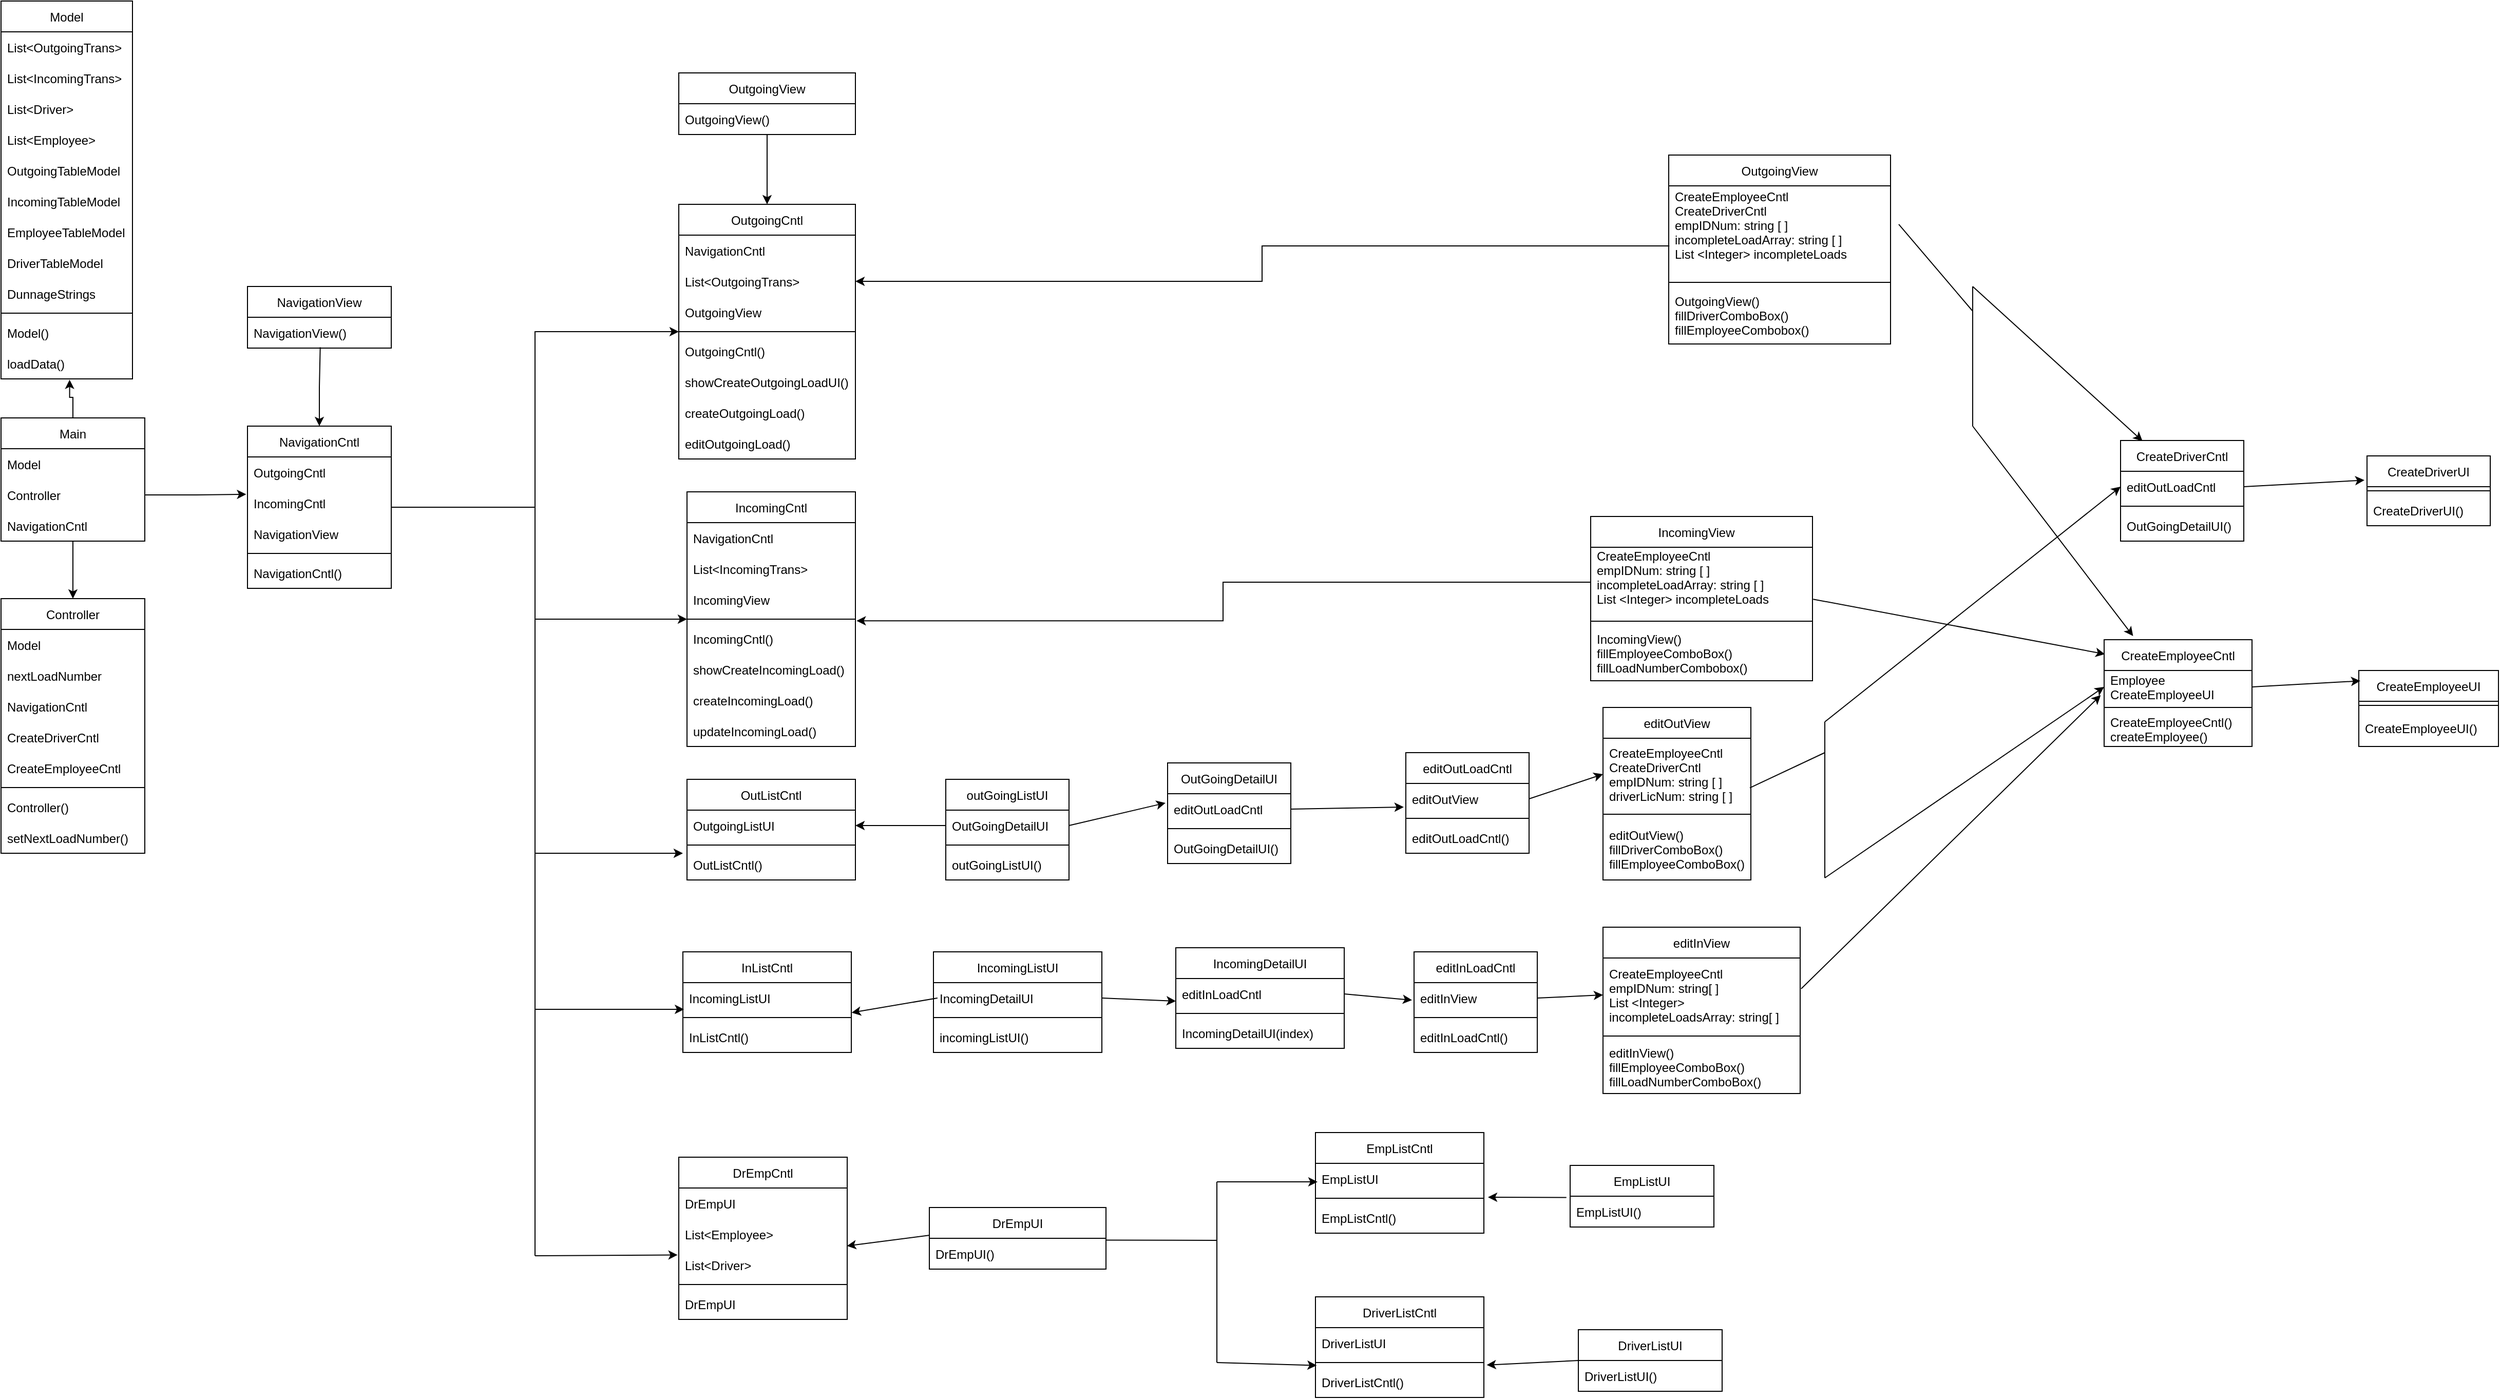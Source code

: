 <mxfile version="15.9.6" type="device"><diagram id="0XhZkKr1ld2JL-fB38VD" name="Page-1"><mxGraphModel dx="1510" dy="795" grid="1" gridSize="8" guides="1" tooltips="1" connect="1" arrows="1" fold="1" page="1" pageScale="1" pageWidth="1920" pageHeight="1200" background="none" math="0" shadow="0"><root><mxCell id="0"/><mxCell id="1" parent="0"/><mxCell id="eribZygCuxWDMLn5-TzI-23" style="edgeStyle=orthogonalEdgeStyle;rounded=0;orthogonalLoop=1;jettySize=auto;html=1;entryX=0.522;entryY=1.027;entryDx=0;entryDy=0;entryPerimeter=0;" parent="1" source="eribZygCuxWDMLn5-TzI-1" target="eribZygCuxWDMLn5-TzI-53" edge="1"><mxGeometry relative="1" as="geometry"/></mxCell><mxCell id="eribZygCuxWDMLn5-TzI-24" style="edgeStyle=orthogonalEdgeStyle;rounded=0;orthogonalLoop=1;jettySize=auto;html=1;entryX=0.5;entryY=0;entryDx=0;entryDy=0;" parent="1" source="eribZygCuxWDMLn5-TzI-1" target="eribZygCuxWDMLn5-TzI-9" edge="1"><mxGeometry relative="1" as="geometry"/></mxCell><mxCell id="eribZygCuxWDMLn5-TzI-1" value="Main" style="swimlane;fontStyle=0;childLayout=stackLayout;horizontal=1;startSize=30;horizontalStack=0;resizeParent=1;resizeParentMax=0;resizeLast=0;collapsible=1;marginBottom=0;" parent="1" vertex="1"><mxGeometry x="128" y="440" width="140" height="120" as="geometry"/></mxCell><mxCell id="eribZygCuxWDMLn5-TzI-2" value="Model" style="text;strokeColor=none;fillColor=none;align=left;verticalAlign=middle;spacingLeft=4;spacingRight=4;overflow=hidden;points=[[0,0.5],[1,0.5]];portConstraint=eastwest;rotatable=0;" parent="eribZygCuxWDMLn5-TzI-1" vertex="1"><mxGeometry y="30" width="140" height="30" as="geometry"/></mxCell><mxCell id="eribZygCuxWDMLn5-TzI-3" value="Controller" style="text;strokeColor=none;fillColor=none;align=left;verticalAlign=middle;spacingLeft=4;spacingRight=4;overflow=hidden;points=[[0,0.5],[1,0.5]];portConstraint=eastwest;rotatable=0;" parent="eribZygCuxWDMLn5-TzI-1" vertex="1"><mxGeometry y="60" width="140" height="30" as="geometry"/></mxCell><mxCell id="eribZygCuxWDMLn5-TzI-4" value="NavigationCntl" style="text;strokeColor=none;fillColor=none;align=left;verticalAlign=middle;spacingLeft=4;spacingRight=4;overflow=hidden;points=[[0,0.5],[1,0.5]];portConstraint=eastwest;rotatable=0;" parent="eribZygCuxWDMLn5-TzI-1" vertex="1"><mxGeometry y="90" width="140" height="30" as="geometry"/></mxCell><mxCell id="eribZygCuxWDMLn5-TzI-5" value="Model" style="swimlane;fontStyle=0;childLayout=stackLayout;horizontal=1;startSize=30;horizontalStack=0;resizeParent=1;resizeParentMax=0;resizeLast=0;collapsible=1;marginBottom=0;" parent="1" vertex="1"><mxGeometry x="128" y="34" width="128" height="368" as="geometry"/></mxCell><mxCell id="eribZygCuxWDMLn5-TzI-6" value="List&lt;OutgoingTrans&gt;" style="text;strokeColor=none;fillColor=none;align=left;verticalAlign=middle;spacingLeft=4;spacingRight=4;overflow=hidden;points=[[0,0.5],[1,0.5]];portConstraint=eastwest;rotatable=0;" parent="eribZygCuxWDMLn5-TzI-5" vertex="1"><mxGeometry y="30" width="128" height="30" as="geometry"/></mxCell><mxCell id="eribZygCuxWDMLn5-TzI-7" value="List&lt;IncomingTrans&gt;" style="text;strokeColor=none;fillColor=none;align=left;verticalAlign=middle;spacingLeft=4;spacingRight=4;overflow=hidden;points=[[0,0.5],[1,0.5]];portConstraint=eastwest;rotatable=0;" parent="eribZygCuxWDMLn5-TzI-5" vertex="1"><mxGeometry y="60" width="128" height="30" as="geometry"/></mxCell><mxCell id="eribZygCuxWDMLn5-TzI-8" value="List&lt;Driver&gt;" style="text;strokeColor=none;fillColor=none;align=left;verticalAlign=middle;spacingLeft=4;spacingRight=4;overflow=hidden;points=[[0,0.5],[1,0.5]];portConstraint=eastwest;rotatable=0;" parent="eribZygCuxWDMLn5-TzI-5" vertex="1"><mxGeometry y="90" width="128" height="30" as="geometry"/></mxCell><mxCell id="eribZygCuxWDMLn5-TzI-17" value="List&lt;Employee&gt;" style="text;strokeColor=none;fillColor=none;align=left;verticalAlign=middle;spacingLeft=4;spacingRight=4;overflow=hidden;points=[[0,0.5],[1,0.5]];portConstraint=eastwest;rotatable=0;" parent="eribZygCuxWDMLn5-TzI-5" vertex="1"><mxGeometry y="120" width="128" height="30" as="geometry"/></mxCell><mxCell id="eribZygCuxWDMLn5-TzI-18" value="OutgoingTableModel" style="text;strokeColor=none;fillColor=none;align=left;verticalAlign=middle;spacingLeft=4;spacingRight=4;overflow=hidden;points=[[0,0.5],[1,0.5]];portConstraint=eastwest;rotatable=0;" parent="eribZygCuxWDMLn5-TzI-5" vertex="1"><mxGeometry y="150" width="128" height="30" as="geometry"/></mxCell><mxCell id="eribZygCuxWDMLn5-TzI-19" value="IncomingTableModel" style="text;strokeColor=none;fillColor=none;align=left;verticalAlign=middle;spacingLeft=4;spacingRight=4;overflow=hidden;points=[[0,0.5],[1,0.5]];portConstraint=eastwest;rotatable=0;" parent="eribZygCuxWDMLn5-TzI-5" vertex="1"><mxGeometry y="180" width="128" height="30" as="geometry"/></mxCell><mxCell id="eribZygCuxWDMLn5-TzI-20" value="EmployeeTableModel" style="text;strokeColor=none;fillColor=none;align=left;verticalAlign=middle;spacingLeft=4;spacingRight=4;overflow=hidden;points=[[0,0.5],[1,0.5]];portConstraint=eastwest;rotatable=0;" parent="eribZygCuxWDMLn5-TzI-5" vertex="1"><mxGeometry y="210" width="128" height="30" as="geometry"/></mxCell><mxCell id="eribZygCuxWDMLn5-TzI-21" value="DriverTableModel" style="text;strokeColor=none;fillColor=none;align=left;verticalAlign=middle;spacingLeft=4;spacingRight=4;overflow=hidden;points=[[0,0.5],[1,0.5]];portConstraint=eastwest;rotatable=0;" parent="eribZygCuxWDMLn5-TzI-5" vertex="1"><mxGeometry y="240" width="128" height="30" as="geometry"/></mxCell><mxCell id="eribZygCuxWDMLn5-TzI-22" value="DunnageStrings" style="text;strokeColor=none;fillColor=none;align=left;verticalAlign=middle;spacingLeft=4;spacingRight=4;overflow=hidden;points=[[0,0.5],[1,0.5]];portConstraint=eastwest;rotatable=0;" parent="eribZygCuxWDMLn5-TzI-5" vertex="1"><mxGeometry y="270" width="128" height="30" as="geometry"/></mxCell><mxCell id="eribZygCuxWDMLn5-TzI-46" value="" style="line;strokeWidth=1;fillColor=none;align=left;verticalAlign=middle;spacingTop=-1;spacingLeft=3;spacingRight=3;rotatable=0;labelPosition=right;points=[];portConstraint=eastwest;" parent="eribZygCuxWDMLn5-TzI-5" vertex="1"><mxGeometry y="300" width="128" height="8" as="geometry"/></mxCell><mxCell id="eribZygCuxWDMLn5-TzI-37" value="Model()" style="text;strokeColor=none;fillColor=none;align=left;verticalAlign=middle;spacingLeft=4;spacingRight=4;overflow=hidden;points=[[0,0.5],[1,0.5]];portConstraint=eastwest;rotatable=0;" parent="eribZygCuxWDMLn5-TzI-5" vertex="1"><mxGeometry y="308" width="128" height="30" as="geometry"/></mxCell><mxCell id="eribZygCuxWDMLn5-TzI-53" value="loadData()" style="text;strokeColor=none;fillColor=none;align=left;verticalAlign=middle;spacingLeft=4;spacingRight=4;overflow=hidden;points=[[0,0.5],[1,0.5]];portConstraint=eastwest;rotatable=0;" parent="eribZygCuxWDMLn5-TzI-5" vertex="1"><mxGeometry y="338" width="128" height="30" as="geometry"/></mxCell><mxCell id="eribZygCuxWDMLn5-TzI-9" value="Controller" style="swimlane;fontStyle=0;childLayout=stackLayout;horizontal=1;startSize=30;horizontalStack=0;resizeParent=1;resizeParentMax=0;resizeLast=0;collapsible=1;marginBottom=0;" parent="1" vertex="1"><mxGeometry x="128" y="616" width="140" height="248" as="geometry"/></mxCell><mxCell id="eribZygCuxWDMLn5-TzI-10" value="Model" style="text;strokeColor=none;fillColor=none;align=left;verticalAlign=middle;spacingLeft=4;spacingRight=4;overflow=hidden;points=[[0,0.5],[1,0.5]];portConstraint=eastwest;rotatable=0;" parent="eribZygCuxWDMLn5-TzI-9" vertex="1"><mxGeometry y="30" width="140" height="30" as="geometry"/></mxCell><mxCell id="eribZygCuxWDMLn5-TzI-12" value="nextLoadNumber" style="text;strokeColor=none;fillColor=none;align=left;verticalAlign=middle;spacingLeft=4;spacingRight=4;overflow=hidden;points=[[0,0.5],[1,0.5]];portConstraint=eastwest;rotatable=0;" parent="eribZygCuxWDMLn5-TzI-9" vertex="1"><mxGeometry y="60" width="140" height="30" as="geometry"/></mxCell><mxCell id="eribZygCuxWDMLn5-TzI-26" value="NavigationCntl" style="text;strokeColor=none;fillColor=none;align=left;verticalAlign=middle;spacingLeft=4;spacingRight=4;overflow=hidden;points=[[0,0.5],[1,0.5]];portConstraint=eastwest;rotatable=0;" parent="eribZygCuxWDMLn5-TzI-9" vertex="1"><mxGeometry y="90" width="140" height="30" as="geometry"/></mxCell><mxCell id="eribZygCuxWDMLn5-TzI-27" value="CreateDriverCntl" style="text;strokeColor=none;fillColor=none;align=left;verticalAlign=middle;spacingLeft=4;spacingRight=4;overflow=hidden;points=[[0,0.5],[1,0.5]];portConstraint=eastwest;rotatable=0;" parent="eribZygCuxWDMLn5-TzI-9" vertex="1"><mxGeometry y="120" width="140" height="30" as="geometry"/></mxCell><mxCell id="eribZygCuxWDMLn5-TzI-28" value="CreateEmployeeCntl" style="text;strokeColor=none;fillColor=none;align=left;verticalAlign=middle;spacingLeft=4;spacingRight=4;overflow=hidden;points=[[0,0.5],[1,0.5]];portConstraint=eastwest;rotatable=0;" parent="eribZygCuxWDMLn5-TzI-9" vertex="1"><mxGeometry y="150" width="140" height="30" as="geometry"/></mxCell><mxCell id="eribZygCuxWDMLn5-TzI-48" value="" style="line;strokeWidth=1;fillColor=none;align=left;verticalAlign=middle;spacingTop=-1;spacingLeft=3;spacingRight=3;rotatable=0;labelPosition=right;points=[];portConstraint=eastwest;" parent="eribZygCuxWDMLn5-TzI-9" vertex="1"><mxGeometry y="180" width="140" height="8" as="geometry"/></mxCell><mxCell id="eribZygCuxWDMLn5-TzI-47" value="Controller()" style="text;strokeColor=none;fillColor=none;align=left;verticalAlign=middle;spacingLeft=4;spacingRight=4;overflow=hidden;points=[[0,0.5],[1,0.5]];portConstraint=eastwest;rotatable=0;" parent="eribZygCuxWDMLn5-TzI-9" vertex="1"><mxGeometry y="188" width="140" height="30" as="geometry"/></mxCell><mxCell id="eribZygCuxWDMLn5-TzI-54" value="setNextLoadNumber()" style="text;strokeColor=none;fillColor=none;align=left;verticalAlign=middle;spacingLeft=4;spacingRight=4;overflow=hidden;points=[[0,0.5],[1,0.5]];portConstraint=eastwest;rotatable=0;" parent="eribZygCuxWDMLn5-TzI-9" vertex="1"><mxGeometry y="218" width="140" height="30" as="geometry"/></mxCell><mxCell id="eribZygCuxWDMLn5-TzI-57" style="edgeStyle=orthogonalEdgeStyle;rounded=0;orthogonalLoop=1;jettySize=auto;html=1;entryX=0.506;entryY=0.973;entryDx=0;entryDy=0;entryPerimeter=0;startArrow=classic;startFill=1;endArrow=none;endFill=0;" parent="1" source="eribZygCuxWDMLn5-TzI-13" target="eribZygCuxWDMLn5-TzI-50" edge="1"><mxGeometry relative="1" as="geometry"/></mxCell><mxCell id="eribZygCuxWDMLn5-TzI-66" value="" style="edgeStyle=orthogonalEdgeStyle;rounded=0;orthogonalLoop=1;jettySize=auto;html=1;" parent="1" source="eribZygCuxWDMLn5-TzI-13" target="eribZygCuxWDMLn5-TzI-60" edge="1"><mxGeometry relative="1" as="geometry"/></mxCell><mxCell id="eribZygCuxWDMLn5-TzI-13" value="NavigationCntl" style="swimlane;fontStyle=0;childLayout=stackLayout;horizontal=1;startSize=30;horizontalStack=0;resizeParent=1;resizeParentMax=0;resizeLast=0;collapsible=1;marginBottom=0;" parent="1" vertex="1"><mxGeometry x="368" y="448" width="140" height="158" as="geometry"/></mxCell><mxCell id="eribZygCuxWDMLn5-TzI-14" value="OutgoingCntl" style="text;strokeColor=none;fillColor=none;align=left;verticalAlign=middle;spacingLeft=4;spacingRight=4;overflow=hidden;points=[[0,0.5],[1,0.5]];portConstraint=eastwest;rotatable=0;" parent="eribZygCuxWDMLn5-TzI-13" vertex="1"><mxGeometry y="30" width="140" height="30" as="geometry"/></mxCell><mxCell id="eribZygCuxWDMLn5-TzI-15" value="IncomingCntl" style="text;strokeColor=none;fillColor=none;align=left;verticalAlign=middle;spacingLeft=4;spacingRight=4;overflow=hidden;points=[[0,0.5],[1,0.5]];portConstraint=eastwest;rotatable=0;" parent="eribZygCuxWDMLn5-TzI-13" vertex="1"><mxGeometry y="60" width="140" height="30" as="geometry"/></mxCell><mxCell id="eribZygCuxWDMLn5-TzI-16" value="NavigationView" style="text;strokeColor=none;fillColor=none;align=left;verticalAlign=middle;spacingLeft=4;spacingRight=4;overflow=hidden;points=[[0,0.5],[1,0.5]];portConstraint=eastwest;rotatable=0;" parent="eribZygCuxWDMLn5-TzI-13" vertex="1"><mxGeometry y="90" width="140" height="30" as="geometry"/></mxCell><mxCell id="eribZygCuxWDMLn5-TzI-56" value="" style="line;strokeWidth=1;fillColor=none;align=left;verticalAlign=middle;spacingTop=-1;spacingLeft=3;spacingRight=3;rotatable=0;labelPosition=right;points=[];portConstraint=eastwest;" parent="eribZygCuxWDMLn5-TzI-13" vertex="1"><mxGeometry y="120" width="140" height="8" as="geometry"/></mxCell><mxCell id="eribZygCuxWDMLn5-TzI-55" value="NavigationCntl()" style="text;strokeColor=none;fillColor=none;align=left;verticalAlign=middle;spacingLeft=4;spacingRight=4;overflow=hidden;points=[[0,0.5],[1,0.5]];portConstraint=eastwest;rotatable=0;" parent="eribZygCuxWDMLn5-TzI-13" vertex="1"><mxGeometry y="128" width="140" height="30" as="geometry"/></mxCell><mxCell id="eribZygCuxWDMLn5-TzI-25" style="edgeStyle=orthogonalEdgeStyle;rounded=0;orthogonalLoop=1;jettySize=auto;html=1;entryX=-0.009;entryY=0.213;entryDx=0;entryDy=0;entryPerimeter=0;" parent="1" source="eribZygCuxWDMLn5-TzI-3" target="eribZygCuxWDMLn5-TzI-15" edge="1"><mxGeometry relative="1" as="geometry"/></mxCell><mxCell id="eribZygCuxWDMLn5-TzI-49" value="NavigationView" style="swimlane;fontStyle=0;childLayout=stackLayout;horizontal=1;startSize=30;horizontalStack=0;resizeParent=1;resizeParentMax=0;resizeLast=0;collapsible=1;marginBottom=0;" parent="1" vertex="1"><mxGeometry x="368" y="312" width="140" height="60" as="geometry"/></mxCell><mxCell id="eribZygCuxWDMLn5-TzI-50" value="NavigationView()" style="text;strokeColor=none;fillColor=none;align=left;verticalAlign=middle;spacingLeft=4;spacingRight=4;overflow=hidden;points=[[0,0.5],[1,0.5]];portConstraint=eastwest;rotatable=0;" parent="eribZygCuxWDMLn5-TzI-49" vertex="1"><mxGeometry y="30" width="140" height="30" as="geometry"/></mxCell><mxCell id="eribZygCuxWDMLn5-TzI-80" value="" style="edgeStyle=orthogonalEdgeStyle;rounded=0;orthogonalLoop=1;jettySize=auto;html=1;startArrow=classic;startFill=1;endArrow=none;endFill=0;" parent="1" source="eribZygCuxWDMLn5-TzI-60" target="eribZygCuxWDMLn5-TzI-71" edge="1"><mxGeometry relative="1" as="geometry"/></mxCell><mxCell id="eribZygCuxWDMLn5-TzI-60" value="OutgoingCntl" style="swimlane;fontStyle=0;childLayout=stackLayout;horizontal=1;startSize=30;horizontalStack=0;resizeParent=1;resizeParentMax=0;resizeLast=0;collapsible=1;marginBottom=0;" parent="1" vertex="1"><mxGeometry x="788" y="232" width="172" height="248" as="geometry"/></mxCell><mxCell id="eribZygCuxWDMLn5-TzI-61" value="NavigationCntl" style="text;strokeColor=none;fillColor=none;align=left;verticalAlign=middle;spacingLeft=4;spacingRight=4;overflow=hidden;points=[[0,0.5],[1,0.5]];portConstraint=eastwest;rotatable=0;" parent="eribZygCuxWDMLn5-TzI-60" vertex="1"><mxGeometry y="30" width="172" height="30" as="geometry"/></mxCell><mxCell id="eribZygCuxWDMLn5-TzI-62" value="List&lt;OutgoingTrans&gt;" style="text;strokeColor=none;fillColor=none;align=left;verticalAlign=middle;spacingLeft=4;spacingRight=4;overflow=hidden;points=[[0,0.5],[1,0.5]];portConstraint=eastwest;rotatable=0;" parent="eribZygCuxWDMLn5-TzI-60" vertex="1"><mxGeometry y="60" width="172" height="30" as="geometry"/></mxCell><mxCell id="eribZygCuxWDMLn5-TzI-63" value="OutgoingView" style="text;strokeColor=none;fillColor=none;align=left;verticalAlign=middle;spacingLeft=4;spacingRight=4;overflow=hidden;points=[[0,0.5],[1,0.5]];portConstraint=eastwest;rotatable=0;" parent="eribZygCuxWDMLn5-TzI-60" vertex="1"><mxGeometry y="90" width="172" height="30" as="geometry"/></mxCell><mxCell id="eribZygCuxWDMLn5-TzI-64" value="" style="line;strokeWidth=1;fillColor=none;align=left;verticalAlign=middle;spacingTop=-1;spacingLeft=3;spacingRight=3;rotatable=0;labelPosition=right;points=[];portConstraint=eastwest;" parent="eribZygCuxWDMLn5-TzI-60" vertex="1"><mxGeometry y="120" width="172" height="8" as="geometry"/></mxCell><mxCell id="eribZygCuxWDMLn5-TzI-65" value="OutgoingCntl()" style="text;strokeColor=none;fillColor=none;align=left;verticalAlign=middle;spacingLeft=4;spacingRight=4;overflow=hidden;points=[[0,0.5],[1,0.5]];portConstraint=eastwest;rotatable=0;" parent="eribZygCuxWDMLn5-TzI-60" vertex="1"><mxGeometry y="128" width="172" height="30" as="geometry"/></mxCell><mxCell id="eribZygCuxWDMLn5-TzI-67" value="showCreateOutgoingLoadUI()" style="text;strokeColor=none;fillColor=none;align=left;verticalAlign=middle;spacingLeft=4;spacingRight=4;overflow=hidden;points=[[0,0.5],[1,0.5]];portConstraint=eastwest;rotatable=0;" parent="eribZygCuxWDMLn5-TzI-60" vertex="1"><mxGeometry y="158" width="172" height="30" as="geometry"/></mxCell><mxCell id="eribZygCuxWDMLn5-TzI-68" value="createOutgoingLoad()" style="text;strokeColor=none;fillColor=none;align=left;verticalAlign=middle;spacingLeft=4;spacingRight=4;overflow=hidden;points=[[0,0.5],[1,0.5]];portConstraint=eastwest;rotatable=0;" parent="eribZygCuxWDMLn5-TzI-60" vertex="1"><mxGeometry y="188" width="172" height="30" as="geometry"/></mxCell><mxCell id="eribZygCuxWDMLn5-TzI-69" value="editOutgoingLoad()" style="text;strokeColor=none;fillColor=none;align=left;verticalAlign=middle;spacingLeft=4;spacingRight=4;overflow=hidden;points=[[0,0.5],[1,0.5]];portConstraint=eastwest;rotatable=0;" parent="eribZygCuxWDMLn5-TzI-60" vertex="1"><mxGeometry y="218" width="172" height="30" as="geometry"/></mxCell><mxCell id="eribZygCuxWDMLn5-TzI-70" value="" style="endArrow=classic;html=1;rounded=0;" parent="1" target="eribZygCuxWDMLn5-TzI-81" edge="1"><mxGeometry width="50" height="50" relative="1" as="geometry"><mxPoint x="648" y="636" as="sourcePoint"/><mxPoint x="760" y="528" as="targetPoint"/></mxGeometry></mxCell><mxCell id="eribZygCuxWDMLn5-TzI-71" value="OutgoingView" style="swimlane;fontStyle=0;childLayout=stackLayout;horizontal=1;startSize=30;horizontalStack=0;resizeParent=1;resizeParentMax=0;resizeLast=0;collapsible=1;marginBottom=0;" parent="1" vertex="1"><mxGeometry x="788" y="104" width="172" height="60" as="geometry"/></mxCell><mxCell id="eribZygCuxWDMLn5-TzI-76" value="OutgoingView()" style="text;strokeColor=none;fillColor=none;align=left;verticalAlign=middle;spacingLeft=4;spacingRight=4;overflow=hidden;points=[[0,0.5],[1,0.5]];portConstraint=eastwest;rotatable=0;" parent="eribZygCuxWDMLn5-TzI-71" vertex="1"><mxGeometry y="30" width="172" height="30" as="geometry"/></mxCell><mxCell id="eribZygCuxWDMLn5-TzI-81" value="IncomingCntl" style="swimlane;fontStyle=0;childLayout=stackLayout;horizontal=1;startSize=30;horizontalStack=0;resizeParent=1;resizeParentMax=0;resizeLast=0;collapsible=1;marginBottom=0;" parent="1" vertex="1"><mxGeometry x="796" y="512" width="164" height="248" as="geometry"/></mxCell><mxCell id="eribZygCuxWDMLn5-TzI-82" value="NavigationCntl" style="text;strokeColor=none;fillColor=none;align=left;verticalAlign=middle;spacingLeft=4;spacingRight=4;overflow=hidden;points=[[0,0.5],[1,0.5]];portConstraint=eastwest;rotatable=0;" parent="eribZygCuxWDMLn5-TzI-81" vertex="1"><mxGeometry y="30" width="164" height="30" as="geometry"/></mxCell><mxCell id="eribZygCuxWDMLn5-TzI-83" value="List&lt;IncomingTrans&gt;" style="text;strokeColor=none;fillColor=none;align=left;verticalAlign=middle;spacingLeft=4;spacingRight=4;overflow=hidden;points=[[0,0.5],[1,0.5]];portConstraint=eastwest;rotatable=0;" parent="eribZygCuxWDMLn5-TzI-81" vertex="1"><mxGeometry y="60" width="164" height="30" as="geometry"/></mxCell><mxCell id="eribZygCuxWDMLn5-TzI-84" value="IncomingView" style="text;strokeColor=none;fillColor=none;align=left;verticalAlign=middle;spacingLeft=4;spacingRight=4;overflow=hidden;points=[[0,0.5],[1,0.5]];portConstraint=eastwest;rotatable=0;" parent="eribZygCuxWDMLn5-TzI-81" vertex="1"><mxGeometry y="90" width="164" height="30" as="geometry"/></mxCell><mxCell id="eribZygCuxWDMLn5-TzI-85" value="" style="line;strokeWidth=1;fillColor=none;align=left;verticalAlign=middle;spacingTop=-1;spacingLeft=3;spacingRight=3;rotatable=0;labelPosition=right;points=[];portConstraint=eastwest;" parent="eribZygCuxWDMLn5-TzI-81" vertex="1"><mxGeometry y="120" width="164" height="8" as="geometry"/></mxCell><mxCell id="eribZygCuxWDMLn5-TzI-86" value="IncomingCntl()" style="text;strokeColor=none;fillColor=none;align=left;verticalAlign=middle;spacingLeft=4;spacingRight=4;overflow=hidden;points=[[0,0.5],[1,0.5]];portConstraint=eastwest;rotatable=0;" parent="eribZygCuxWDMLn5-TzI-81" vertex="1"><mxGeometry y="128" width="164" height="30" as="geometry"/></mxCell><mxCell id="eribZygCuxWDMLn5-TzI-87" value="showCreateIncomingLoad()" style="text;strokeColor=none;fillColor=none;align=left;verticalAlign=middle;spacingLeft=4;spacingRight=4;overflow=hidden;points=[[0,0.5],[1,0.5]];portConstraint=eastwest;rotatable=0;" parent="eribZygCuxWDMLn5-TzI-81" vertex="1"><mxGeometry y="158" width="164" height="30" as="geometry"/></mxCell><mxCell id="eribZygCuxWDMLn5-TzI-88" value="createIncomingLoad()" style="text;strokeColor=none;fillColor=none;align=left;verticalAlign=middle;spacingLeft=4;spacingRight=4;overflow=hidden;points=[[0,0.5],[1,0.5]];portConstraint=eastwest;rotatable=0;" parent="eribZygCuxWDMLn5-TzI-81" vertex="1"><mxGeometry y="188" width="164" height="30" as="geometry"/></mxCell><mxCell id="eribZygCuxWDMLn5-TzI-89" value="updateIncomingLoad()" style="text;strokeColor=none;fillColor=none;align=left;verticalAlign=middle;spacingLeft=4;spacingRight=4;overflow=hidden;points=[[0,0.5],[1,0.5]];portConstraint=eastwest;rotatable=0;" parent="eribZygCuxWDMLn5-TzI-81" vertex="1"><mxGeometry y="218" width="164" height="30" as="geometry"/></mxCell><mxCell id="eribZygCuxWDMLn5-TzI-91" value="" style="endArrow=none;html=1;rounded=0;" parent="1" edge="1"><mxGeometry width="50" height="50" relative="1" as="geometry"><mxPoint x="648" y="1256" as="sourcePoint"/><mxPoint x="648" y="520" as="targetPoint"/></mxGeometry></mxCell><mxCell id="eribZygCuxWDMLn5-TzI-94" style="edgeStyle=orthogonalEdgeStyle;rounded=0;orthogonalLoop=1;jettySize=auto;html=1;startArrow=classic;startFill=1;endArrow=none;endFill=0;exitX=1.007;exitY=-0.08;exitDx=0;exitDy=0;exitPerimeter=0;entryX=0;entryY=0.5;entryDx=0;entryDy=0;" parent="1" source="eribZygCuxWDMLn5-TzI-86" target="PpMMLYR0e8h6zxA_X1HR-34" edge="1"><mxGeometry relative="1" as="geometry"><mxPoint x="1544" y="600" as="targetPoint"/></mxGeometry></mxCell><mxCell id="eribZygCuxWDMLn5-TzI-95" value="" style="endArrow=classic;html=1;rounded=0;" parent="1" edge="1"><mxGeometry width="50" height="50" relative="1" as="geometry"><mxPoint x="648" y="864" as="sourcePoint"/><mxPoint x="792" y="864" as="targetPoint"/></mxGeometry></mxCell><mxCell id="eribZygCuxWDMLn5-TzI-96" value="OutListCntl" style="swimlane;fontStyle=0;childLayout=stackLayout;horizontal=1;startSize=30;horizontalStack=0;resizeParent=1;resizeParentMax=0;resizeLast=0;collapsible=1;marginBottom=0;" parent="1" vertex="1"><mxGeometry x="796" y="792" width="164" height="98" as="geometry"/></mxCell><mxCell id="eribZygCuxWDMLn5-TzI-97" value="OutgoingListUI" style="text;strokeColor=none;fillColor=none;align=left;verticalAlign=middle;spacingLeft=4;spacingRight=4;overflow=hidden;points=[[0,0.5],[1,0.5]];portConstraint=eastwest;rotatable=0;" parent="eribZygCuxWDMLn5-TzI-96" vertex="1"><mxGeometry y="30" width="164" height="30" as="geometry"/></mxCell><mxCell id="eribZygCuxWDMLn5-TzI-100" value="" style="line;strokeWidth=1;fillColor=none;align=left;verticalAlign=middle;spacingTop=-1;spacingLeft=3;spacingRight=3;rotatable=0;labelPosition=right;points=[];portConstraint=eastwest;" parent="eribZygCuxWDMLn5-TzI-96" vertex="1"><mxGeometry y="60" width="164" height="8" as="geometry"/></mxCell><mxCell id="eribZygCuxWDMLn5-TzI-101" value="OutListCntl()" style="text;strokeColor=none;fillColor=none;align=left;verticalAlign=middle;spacingLeft=4;spacingRight=4;overflow=hidden;points=[[0,0.5],[1,0.5]];portConstraint=eastwest;rotatable=0;" parent="eribZygCuxWDMLn5-TzI-96" vertex="1"><mxGeometry y="68" width="164" height="30" as="geometry"/></mxCell><mxCell id="eribZygCuxWDMLn5-TzI-108" style="edgeStyle=orthogonalEdgeStyle;rounded=0;orthogonalLoop=1;jettySize=auto;html=1;startArrow=classic;startFill=1;endArrow=none;endFill=0;exitX=1;exitY=0.5;exitDx=0;exitDy=0;entryX=0;entryY=0.5;entryDx=0;entryDy=0;" parent="1" source="eribZygCuxWDMLn5-TzI-97" target="SnlCeNqM7opLnfLpl37h-27" edge="1"><mxGeometry relative="1" as="geometry"><mxPoint x="1058" y="829" as="targetPoint"/></mxGeometry></mxCell><mxCell id="eribZygCuxWDMLn5-TzI-109" value="InListCntl" style="swimlane;fontStyle=0;childLayout=stackLayout;horizontal=1;startSize=30;horizontalStack=0;resizeParent=1;resizeParentMax=0;resizeLast=0;collapsible=1;marginBottom=0;" parent="1" vertex="1"><mxGeometry x="792" y="960" width="164" height="98" as="geometry"/></mxCell><mxCell id="eribZygCuxWDMLn5-TzI-110" value="IncomingListUI" style="text;strokeColor=none;fillColor=none;align=left;verticalAlign=middle;spacingLeft=4;spacingRight=4;overflow=hidden;points=[[0,0.5],[1,0.5]];portConstraint=eastwest;rotatable=0;" parent="eribZygCuxWDMLn5-TzI-109" vertex="1"><mxGeometry y="30" width="164" height="30" as="geometry"/></mxCell><mxCell id="eribZygCuxWDMLn5-TzI-111" value="" style="line;strokeWidth=1;fillColor=none;align=left;verticalAlign=middle;spacingTop=-1;spacingLeft=3;spacingRight=3;rotatable=0;labelPosition=right;points=[];portConstraint=eastwest;" parent="eribZygCuxWDMLn5-TzI-109" vertex="1"><mxGeometry y="60" width="164" height="8" as="geometry"/></mxCell><mxCell id="eribZygCuxWDMLn5-TzI-112" value="InListCntl()" style="text;strokeColor=none;fillColor=none;align=left;verticalAlign=middle;spacingLeft=4;spacingRight=4;overflow=hidden;points=[[0,0.5],[1,0.5]];portConstraint=eastwest;rotatable=0;" parent="eribZygCuxWDMLn5-TzI-109" vertex="1"><mxGeometry y="68" width="164" height="30" as="geometry"/></mxCell><mxCell id="eribZygCuxWDMLn5-TzI-115" value="" style="endArrow=classic;html=1;rounded=0;entryX=0.007;entryY=0.867;entryDx=0;entryDy=0;entryPerimeter=0;" parent="1" target="eribZygCuxWDMLn5-TzI-110" edge="1"><mxGeometry width="50" height="50" relative="1" as="geometry"><mxPoint x="648" y="1016" as="sourcePoint"/><mxPoint x="754" y="984" as="targetPoint"/></mxGeometry></mxCell><mxCell id="eribZygCuxWDMLn5-TzI-117" value="DrEmpCntl" style="swimlane;fontStyle=0;childLayout=stackLayout;horizontal=1;startSize=30;horizontalStack=0;resizeParent=1;resizeParentMax=0;resizeLast=0;collapsible=1;marginBottom=0;" parent="1" vertex="1"><mxGeometry x="788" y="1160" width="164" height="158" as="geometry"/></mxCell><mxCell id="eribZygCuxWDMLn5-TzI-118" value="DrEmpUI" style="text;strokeColor=none;fillColor=none;align=left;verticalAlign=middle;spacingLeft=4;spacingRight=4;overflow=hidden;points=[[0,0.5],[1,0.5]];portConstraint=eastwest;rotatable=0;" parent="eribZygCuxWDMLn5-TzI-117" vertex="1"><mxGeometry y="30" width="164" height="30" as="geometry"/></mxCell><mxCell id="eribZygCuxWDMLn5-TzI-120" value="List&lt;Employee&gt;" style="text;strokeColor=none;fillColor=none;align=left;verticalAlign=middle;spacingLeft=4;spacingRight=4;overflow=hidden;points=[[0,0.5],[1,0.5]];portConstraint=eastwest;rotatable=0;" parent="eribZygCuxWDMLn5-TzI-117" vertex="1"><mxGeometry y="60" width="164" height="30" as="geometry"/></mxCell><mxCell id="eribZygCuxWDMLn5-TzI-123" value="List&lt;Driver&gt;" style="text;strokeColor=none;fillColor=none;align=left;verticalAlign=middle;spacingLeft=4;spacingRight=4;overflow=hidden;points=[[0,0.5],[1,0.5]];portConstraint=eastwest;rotatable=0;" parent="eribZygCuxWDMLn5-TzI-117" vertex="1"><mxGeometry y="90" width="164" height="30" as="geometry"/></mxCell><mxCell id="eribZygCuxWDMLn5-TzI-119" value="" style="line;strokeWidth=1;fillColor=none;align=left;verticalAlign=middle;spacingTop=-1;spacingLeft=3;spacingRight=3;rotatable=0;labelPosition=right;points=[];portConstraint=eastwest;" parent="eribZygCuxWDMLn5-TzI-117" vertex="1"><mxGeometry y="120" width="164" height="8" as="geometry"/></mxCell><mxCell id="eribZygCuxWDMLn5-TzI-124" value="DrEmpUI" style="text;strokeColor=none;fillColor=none;align=left;verticalAlign=middle;spacingLeft=4;spacingRight=4;overflow=hidden;points=[[0,0.5],[1,0.5]];portConstraint=eastwest;rotatable=0;" parent="eribZygCuxWDMLn5-TzI-117" vertex="1"><mxGeometry y="128" width="164" height="30" as="geometry"/></mxCell><mxCell id="eribZygCuxWDMLn5-TzI-125" value="DrEmpUI" style="swimlane;fontStyle=0;childLayout=stackLayout;horizontal=1;startSize=30;horizontalStack=0;resizeParent=1;resizeParentMax=0;resizeLast=0;collapsible=1;marginBottom=0;" parent="1" vertex="1"><mxGeometry x="1032" y="1209" width="172" height="60" as="geometry"/></mxCell><mxCell id="eribZygCuxWDMLn5-TzI-126" value="DrEmpUI()" style="text;strokeColor=none;fillColor=none;align=left;verticalAlign=middle;spacingLeft=4;spacingRight=4;overflow=hidden;points=[[0,0.5],[1,0.5]];portConstraint=eastwest;rotatable=0;" parent="eribZygCuxWDMLn5-TzI-125" vertex="1"><mxGeometry y="30" width="172" height="30" as="geometry"/></mxCell><mxCell id="eribZygCuxWDMLn5-TzI-127" value="" style="endArrow=classic;html=1;rounded=0;entryX=-0.007;entryY=0.173;entryDx=0;entryDy=0;entryPerimeter=0;" parent="1" target="eribZygCuxWDMLn5-TzI-123" edge="1"><mxGeometry width="50" height="50" relative="1" as="geometry"><mxPoint x="648" y="1256" as="sourcePoint"/><mxPoint x="746" y="1240" as="targetPoint"/></mxGeometry></mxCell><mxCell id="eribZygCuxWDMLn5-TzI-116" value="" style="endArrow=classic;html=1;rounded=0;exitX=0.024;exitY=0.5;exitDx=0;exitDy=0;exitPerimeter=0;entryX=1.002;entryY=0.973;entryDx=0;entryDy=0;entryPerimeter=0;" parent="1" source="SnlCeNqM7opLnfLpl37h-14" target="eribZygCuxWDMLn5-TzI-110" edge="1"><mxGeometry width="50" height="50" relative="1" as="geometry"><mxPoint x="1033.204" y="1013.59" as="sourcePoint"/><mxPoint x="976" y="1098" as="targetPoint"/></mxGeometry></mxCell><mxCell id="eribZygCuxWDMLn5-TzI-128" value="" style="endArrow=classic;html=1;rounded=0;exitX=0.002;exitY=-0.1;exitDx=0;exitDy=0;exitPerimeter=0;entryX=0.998;entryY=-0.12;entryDx=0;entryDy=0;entryPerimeter=0;" parent="1" source="eribZygCuxWDMLn5-TzI-126" target="eribZygCuxWDMLn5-TzI-123" edge="1"><mxGeometry width="50" height="50" relative="1" as="geometry"><mxPoint x="1026" y="1232" as="sourcePoint"/><mxPoint x="976" y="1282" as="targetPoint"/></mxGeometry></mxCell><mxCell id="eribZygCuxWDMLn5-TzI-129" value="EmpListCntl" style="swimlane;fontStyle=0;childLayout=stackLayout;horizontal=1;startSize=30;horizontalStack=0;resizeParent=1;resizeParentMax=0;resizeLast=0;collapsible=1;marginBottom=0;" parent="1" vertex="1"><mxGeometry x="1408" y="1136" width="164" height="98" as="geometry"/></mxCell><mxCell id="eribZygCuxWDMLn5-TzI-130" value="EmpListUI" style="text;strokeColor=none;fillColor=none;align=left;verticalAlign=middle;spacingLeft=4;spacingRight=4;overflow=hidden;points=[[0,0.5],[1,0.5]];portConstraint=eastwest;rotatable=0;" parent="eribZygCuxWDMLn5-TzI-129" vertex="1"><mxGeometry y="30" width="164" height="30" as="geometry"/></mxCell><mxCell id="eribZygCuxWDMLn5-TzI-133" value="" style="line;strokeWidth=1;fillColor=none;align=left;verticalAlign=middle;spacingTop=-1;spacingLeft=3;spacingRight=3;rotatable=0;labelPosition=right;points=[];portConstraint=eastwest;" parent="eribZygCuxWDMLn5-TzI-129" vertex="1"><mxGeometry y="60" width="164" height="8" as="geometry"/></mxCell><mxCell id="eribZygCuxWDMLn5-TzI-134" value="EmpListCntl()" style="text;strokeColor=none;fillColor=none;align=left;verticalAlign=middle;spacingLeft=4;spacingRight=4;overflow=hidden;points=[[0,0.5],[1,0.5]];portConstraint=eastwest;rotatable=0;" parent="eribZygCuxWDMLn5-TzI-129" vertex="1"><mxGeometry y="68" width="164" height="30" as="geometry"/></mxCell><mxCell id="eribZygCuxWDMLn5-TzI-135" value="" style="endArrow=none;html=1;rounded=0;exitX=1.002;exitY=0.06;exitDx=0;exitDy=0;exitPerimeter=0;" parent="1" source="eribZygCuxWDMLn5-TzI-126" edge="1"><mxGeometry width="50" height="50" relative="1" as="geometry"><mxPoint x="1296" y="1274" as="sourcePoint"/><mxPoint x="1312" y="1241" as="targetPoint"/></mxGeometry></mxCell><mxCell id="eribZygCuxWDMLn5-TzI-136" value="" style="endArrow=none;html=1;rounded=0;" parent="1" edge="1"><mxGeometry width="50" height="50" relative="1" as="geometry"><mxPoint x="1312" y="1360" as="sourcePoint"/><mxPoint x="1312" y="1184" as="targetPoint"/></mxGeometry></mxCell><mxCell id="eribZygCuxWDMLn5-TzI-137" value="" style="endArrow=classic;html=1;rounded=0;" parent="1" edge="1"><mxGeometry width="50" height="50" relative="1" as="geometry"><mxPoint x="1312" y="1184" as="sourcePoint"/><mxPoint x="1410" y="1184" as="targetPoint"/></mxGeometry></mxCell><mxCell id="eribZygCuxWDMLn5-TzI-138" value="DriverListCntl" style="swimlane;fontStyle=0;childLayout=stackLayout;horizontal=1;startSize=30;horizontalStack=0;resizeParent=1;resizeParentMax=0;resizeLast=0;collapsible=1;marginBottom=0;" parent="1" vertex="1"><mxGeometry x="1408" y="1296" width="164" height="98" as="geometry"/></mxCell><mxCell id="eribZygCuxWDMLn5-TzI-141" value="DriverListUI" style="text;strokeColor=none;fillColor=none;align=left;verticalAlign=middle;spacingLeft=4;spacingRight=4;overflow=hidden;points=[[0,0.5],[1,0.5]];portConstraint=eastwest;rotatable=0;" parent="eribZygCuxWDMLn5-TzI-138" vertex="1"><mxGeometry y="30" width="164" height="30" as="geometry"/></mxCell><mxCell id="eribZygCuxWDMLn5-TzI-142" value="" style="line;strokeWidth=1;fillColor=none;align=left;verticalAlign=middle;spacingTop=-1;spacingLeft=3;spacingRight=3;rotatable=0;labelPosition=right;points=[];portConstraint=eastwest;" parent="eribZygCuxWDMLn5-TzI-138" vertex="1"><mxGeometry y="60" width="164" height="8" as="geometry"/></mxCell><mxCell id="eribZygCuxWDMLn5-TzI-143" value="DriverListCntl()" style="text;strokeColor=none;fillColor=none;align=left;verticalAlign=middle;spacingLeft=4;spacingRight=4;overflow=hidden;points=[[0,0.5],[1,0.5]];portConstraint=eastwest;rotatable=0;" parent="eribZygCuxWDMLn5-TzI-138" vertex="1"><mxGeometry y="68" width="164" height="30" as="geometry"/></mxCell><mxCell id="eribZygCuxWDMLn5-TzI-144" value="" style="endArrow=classic;html=1;rounded=0;entryX=0.007;entryY=0.96;entryDx=0;entryDy=0;entryPerimeter=0;" parent="1" edge="1"><mxGeometry width="50" height="50" relative="1" as="geometry"><mxPoint x="1312" y="1360" as="sourcePoint"/><mxPoint x="1409.148" y="1362.8" as="targetPoint"/></mxGeometry></mxCell><mxCell id="eribZygCuxWDMLn5-TzI-145" value="EmpListUI" style="swimlane;fontStyle=0;childLayout=stackLayout;horizontal=1;startSize=30;horizontalStack=0;resizeParent=1;resizeParentMax=0;resizeLast=0;collapsible=1;marginBottom=0;" parent="1" vertex="1"><mxGeometry x="1656" y="1168" width="140" height="60" as="geometry"/></mxCell><mxCell id="eribZygCuxWDMLn5-TzI-146" value="EmpListUI()" style="text;strokeColor=none;fillColor=none;align=left;verticalAlign=middle;spacingLeft=4;spacingRight=4;overflow=hidden;points=[[0,0.5],[1,0.5]];portConstraint=eastwest;rotatable=0;" parent="eribZygCuxWDMLn5-TzI-145" vertex="1"><mxGeometry y="30" width="140" height="30" as="geometry"/></mxCell><mxCell id="eribZygCuxWDMLn5-TzI-149" value="DriverListUI" style="swimlane;fontStyle=0;childLayout=stackLayout;horizontal=1;startSize=30;horizontalStack=0;resizeParent=1;resizeParentMax=0;resizeLast=0;collapsible=1;marginBottom=0;" parent="1" vertex="1"><mxGeometry x="1664" y="1328" width="140" height="60" as="geometry"/></mxCell><mxCell id="eribZygCuxWDMLn5-TzI-150" value="DriverListUI()" style="text;strokeColor=none;fillColor=none;align=left;verticalAlign=middle;spacingLeft=4;spacingRight=4;overflow=hidden;points=[[0,0.5],[1,0.5]];portConstraint=eastwest;rotatable=0;" parent="eribZygCuxWDMLn5-TzI-149" vertex="1"><mxGeometry y="30" width="140" height="30" as="geometry"/></mxCell><mxCell id="eribZygCuxWDMLn5-TzI-153" value="" style="endArrow=classic;html=1;rounded=0;exitX=-0.026;exitY=0.04;exitDx=0;exitDy=0;exitPerimeter=0;" parent="1" source="eribZygCuxWDMLn5-TzI-146" edge="1"><mxGeometry width="50" height="50" relative="1" as="geometry"><mxPoint x="1584" y="1242" as="sourcePoint"/><mxPoint x="1576" y="1199" as="targetPoint"/></mxGeometry></mxCell><mxCell id="eribZygCuxWDMLn5-TzI-154" value="" style="endArrow=classic;html=1;rounded=0;entryX=1.017;entryY=-0.053;entryDx=0;entryDy=0;entryPerimeter=0;exitX=0;exitY=0.5;exitDx=0;exitDy=0;" parent="1" source="eribZygCuxWDMLn5-TzI-149" target="eribZygCuxWDMLn5-TzI-143" edge="1"><mxGeometry width="50" height="50" relative="1" as="geometry"><mxPoint x="1616" y="1394" as="sourcePoint"/><mxPoint x="1666" y="1344" as="targetPoint"/></mxGeometry></mxCell><mxCell id="FIuMoRSB7NrcfVFyn8-p-7" value="" style="endArrow=classic;html=1;rounded=0;exitX=1;exitY=0.5;exitDx=0;exitDy=0;entryX=0;entryY=0.733;entryDx=0;entryDy=0;entryPerimeter=0;" parent="1" source="SnlCeNqM7opLnfLpl37h-14" target="FIuMoRSB7NrcfVFyn8-p-15" edge="1"><mxGeometry width="50" height="50" relative="1" as="geometry"><mxPoint x="1206.924" y="1009" as="sourcePoint"/><mxPoint x="1296" y="1010" as="targetPoint"/></mxGeometry></mxCell><mxCell id="FIuMoRSB7NrcfVFyn8-p-14" value="IncomingDetailUI" style="swimlane;fontStyle=0;childLayout=stackLayout;horizontal=1;startSize=30;horizontalStack=0;resizeParent=1;resizeParentMax=0;resizeLast=0;collapsible=1;marginBottom=0;" parent="1" vertex="1"><mxGeometry x="1272" y="956" width="164" height="98" as="geometry"/></mxCell><mxCell id="FIuMoRSB7NrcfVFyn8-p-15" value="editInLoadCntl" style="text;strokeColor=none;fillColor=none;align=left;verticalAlign=middle;spacingLeft=4;spacingRight=4;overflow=hidden;points=[[0,0.5],[1,0.5]];portConstraint=eastwest;rotatable=0;" parent="FIuMoRSB7NrcfVFyn8-p-14" vertex="1"><mxGeometry y="30" width="164" height="30" as="geometry"/></mxCell><mxCell id="FIuMoRSB7NrcfVFyn8-p-16" value="" style="line;strokeWidth=1;fillColor=none;align=left;verticalAlign=middle;spacingTop=-1;spacingLeft=3;spacingRight=3;rotatable=0;labelPosition=right;points=[];portConstraint=eastwest;" parent="FIuMoRSB7NrcfVFyn8-p-14" vertex="1"><mxGeometry y="60" width="164" height="8" as="geometry"/></mxCell><mxCell id="FIuMoRSB7NrcfVFyn8-p-17" value="IncomingDetailUI(index)" style="text;strokeColor=none;fillColor=none;align=left;verticalAlign=middle;spacingLeft=4;spacingRight=4;overflow=hidden;points=[[0,0.5],[1,0.5]];portConstraint=eastwest;rotatable=0;" parent="FIuMoRSB7NrcfVFyn8-p-14" vertex="1"><mxGeometry y="68" width="164" height="30" as="geometry"/></mxCell><mxCell id="FIuMoRSB7NrcfVFyn8-p-27" value="" style="endArrow=classic;html=1;rounded=0;exitX=1;exitY=0.5;exitDx=0;exitDy=0;entryX=0;entryY=0.5;entryDx=0;entryDy=0;" parent="1" source="FIuMoRSB7NrcfVFyn8-p-33" target="SnlCeNqM7opLnfLpl37h-2" edge="1"><mxGeometry width="50" height="50" relative="1" as="geometry"><mxPoint x="1668.004" y="1004.5" as="sourcePoint"/><mxPoint x="1696" y="1028" as="targetPoint"/></mxGeometry></mxCell><mxCell id="FIuMoRSB7NrcfVFyn8-p-26" value="" style="endArrow=classic;html=1;rounded=0;exitX=1;exitY=0.5;exitDx=0;exitDy=0;entryX=-0.012;entryY=0.233;entryDx=0;entryDy=0;entryPerimeter=0;" parent="1" source="FIuMoRSB7NrcfVFyn8-p-15" edge="1"><mxGeometry width="50" height="50" relative="1" as="geometry"><mxPoint x="1456.004" y="1004.5" as="sourcePoint"/><mxPoint x="1502.032" y="1007.058" as="targetPoint"/></mxGeometry></mxCell><mxCell id="FIuMoRSB7NrcfVFyn8-p-32" value="editInLoadCntl" style="swimlane;fontStyle=0;childLayout=stackLayout;horizontal=1;startSize=30;horizontalStack=0;resizeParent=1;resizeParentMax=0;resizeLast=0;collapsible=1;marginBottom=0;" parent="1" vertex="1"><mxGeometry x="1504" y="960" width="120" height="98" as="geometry"/></mxCell><mxCell id="FIuMoRSB7NrcfVFyn8-p-33" value="editInView" style="text;strokeColor=none;fillColor=none;align=left;verticalAlign=middle;spacingLeft=4;spacingRight=4;overflow=hidden;points=[[0,0.5],[1,0.5]];portConstraint=eastwest;rotatable=0;" parent="FIuMoRSB7NrcfVFyn8-p-32" vertex="1"><mxGeometry y="30" width="120" height="30" as="geometry"/></mxCell><mxCell id="FIuMoRSB7NrcfVFyn8-p-34" value="" style="line;strokeWidth=1;fillColor=none;align=left;verticalAlign=middle;spacingTop=-1;spacingLeft=3;spacingRight=3;rotatable=0;labelPosition=right;points=[];portConstraint=eastwest;" parent="FIuMoRSB7NrcfVFyn8-p-32" vertex="1"><mxGeometry y="60" width="120" height="8" as="geometry"/></mxCell><mxCell id="FIuMoRSB7NrcfVFyn8-p-35" value="editInLoadCntl()" style="text;strokeColor=none;fillColor=none;align=left;verticalAlign=middle;spacingLeft=4;spacingRight=4;overflow=hidden;points=[[0,0.5],[1,0.5]];portConstraint=eastwest;rotatable=0;" parent="FIuMoRSB7NrcfVFyn8-p-32" vertex="1"><mxGeometry y="68" width="120" height="30" as="geometry"/></mxCell><mxCell id="FIuMoRSB7NrcfVFyn8-p-36" value="editInView" style="swimlane;fontStyle=0;childLayout=stackLayout;horizontal=1;startSize=30;horizontalStack=0;resizeParent=1;resizeParentMax=0;resizeLast=0;collapsible=1;marginBottom=0;" parent="1" vertex="1"><mxGeometry x="1688" y="936" width="192" height="162" as="geometry"/></mxCell><mxCell id="SnlCeNqM7opLnfLpl37h-2" value="CreateEmployeeCntl&#10;empIDNum: string[ ]&#10;List &lt;Integer&gt;&#10;incompleteLoadsArray: string[ ]" style="text;strokeColor=none;fillColor=none;align=left;verticalAlign=middle;spacingLeft=4;spacingRight=4;overflow=hidden;points=[[0,0.5],[1,0.5]];portConstraint=eastwest;rotatable=0;" parent="FIuMoRSB7NrcfVFyn8-p-36" vertex="1"><mxGeometry y="30" width="192" height="72" as="geometry"/></mxCell><mxCell id="FIuMoRSB7NrcfVFyn8-p-38" value="" style="line;strokeWidth=1;fillColor=none;align=left;verticalAlign=middle;spacingTop=-1;spacingLeft=3;spacingRight=3;rotatable=0;labelPosition=right;points=[];portConstraint=eastwest;" parent="FIuMoRSB7NrcfVFyn8-p-36" vertex="1"><mxGeometry y="102" width="192" height="8" as="geometry"/></mxCell><mxCell id="FIuMoRSB7NrcfVFyn8-p-39" value="editInView()&#10;fillEmployeeComboBox()&#10;fillLoadNumberComboBox()" style="text;strokeColor=none;fillColor=none;align=left;verticalAlign=middle;spacingLeft=4;spacingRight=4;overflow=hidden;points=[[0,0.5],[1,0.5]];portConstraint=eastwest;rotatable=0;" parent="FIuMoRSB7NrcfVFyn8-p-36" vertex="1"><mxGeometry y="110" width="192" height="52" as="geometry"/></mxCell><mxCell id="SnlCeNqM7opLnfLpl37h-1" value="" style="endArrow=classic;html=1;rounded=0;exitX=1.005;exitY=0.417;exitDx=0;exitDy=0;entryX=-0.023;entryY=0.75;entryDx=0;entryDy=0;exitPerimeter=0;entryPerimeter=0;" parent="1" source="SnlCeNqM7opLnfLpl37h-2" target="PpMMLYR0e8h6zxA_X1HR-2" edge="1"><mxGeometry width="50" height="50" relative="1" as="geometry"><mxPoint x="1888" y="1028" as="sourcePoint"/><mxPoint x="1944.0" y="997.0" as="targetPoint"/></mxGeometry></mxCell><mxCell id="SnlCeNqM7opLnfLpl37h-3" value="CreateEmployeeUI" style="swimlane;fontStyle=0;childLayout=stackLayout;horizontal=1;startSize=30;horizontalStack=0;resizeParent=1;resizeParentMax=0;resizeLast=0;collapsible=1;marginBottom=0;" parent="1" vertex="1"><mxGeometry x="2424" y="686" width="136" height="74" as="geometry"/></mxCell><mxCell id="SnlCeNqM7opLnfLpl37h-5" value="" style="line;strokeWidth=1;fillColor=none;align=left;verticalAlign=middle;spacingTop=-1;spacingLeft=3;spacingRight=3;rotatable=0;labelPosition=right;points=[];portConstraint=eastwest;" parent="SnlCeNqM7opLnfLpl37h-3" vertex="1"><mxGeometry y="30" width="136" height="8" as="geometry"/></mxCell><mxCell id="SnlCeNqM7opLnfLpl37h-6" value="CreateEmployeeUI()" style="text;strokeColor=none;fillColor=none;align=left;verticalAlign=middle;spacingLeft=4;spacingRight=4;overflow=hidden;points=[[0,0.5],[1,0.5]];portConstraint=eastwest;rotatable=0;" parent="SnlCeNqM7opLnfLpl37h-3" vertex="1"><mxGeometry y="38" width="136" height="36" as="geometry"/></mxCell><mxCell id="SnlCeNqM7opLnfLpl37h-13" value="IncomingListUI" style="swimlane;fontStyle=0;childLayout=stackLayout;horizontal=1;startSize=30;horizontalStack=0;resizeParent=1;resizeParentMax=0;resizeLast=0;collapsible=1;marginBottom=0;" parent="1" vertex="1"><mxGeometry x="1036" y="960" width="164" height="98" as="geometry"/></mxCell><mxCell id="SnlCeNqM7opLnfLpl37h-14" value="IncomingDetailUI" style="text;strokeColor=none;fillColor=none;align=left;verticalAlign=middle;spacingLeft=4;spacingRight=4;overflow=hidden;points=[[0,0.5],[1,0.5]];portConstraint=eastwest;rotatable=0;" parent="SnlCeNqM7opLnfLpl37h-13" vertex="1"><mxGeometry y="30" width="164" height="30" as="geometry"/></mxCell><mxCell id="SnlCeNqM7opLnfLpl37h-15" value="" style="line;strokeWidth=1;fillColor=none;align=left;verticalAlign=middle;spacingTop=-1;spacingLeft=3;spacingRight=3;rotatable=0;labelPosition=right;points=[];portConstraint=eastwest;" parent="SnlCeNqM7opLnfLpl37h-13" vertex="1"><mxGeometry y="60" width="164" height="8" as="geometry"/></mxCell><mxCell id="SnlCeNqM7opLnfLpl37h-16" value="incomingListUI()" style="text;strokeColor=none;fillColor=none;align=left;verticalAlign=middle;spacingLeft=4;spacingRight=4;overflow=hidden;points=[[0,0.5],[1,0.5]];portConstraint=eastwest;rotatable=0;" parent="SnlCeNqM7opLnfLpl37h-13" vertex="1"><mxGeometry y="68" width="164" height="30" as="geometry"/></mxCell><mxCell id="SnlCeNqM7opLnfLpl37h-26" value="outGoingListUI" style="swimlane;fontStyle=0;childLayout=stackLayout;horizontal=1;startSize=30;horizontalStack=0;resizeParent=1;resizeParentMax=0;resizeLast=0;collapsible=1;marginBottom=0;" parent="1" vertex="1"><mxGeometry x="1048" y="792" width="120" height="98" as="geometry"/></mxCell><mxCell id="SnlCeNqM7opLnfLpl37h-27" value="OutGoingDetailUI" style="text;strokeColor=none;fillColor=none;align=left;verticalAlign=middle;spacingLeft=4;spacingRight=4;overflow=hidden;points=[[0,0.5],[1,0.5]];portConstraint=eastwest;rotatable=0;" parent="SnlCeNqM7opLnfLpl37h-26" vertex="1"><mxGeometry y="30" width="120" height="30" as="geometry"/></mxCell><mxCell id="SnlCeNqM7opLnfLpl37h-28" value="" style="line;strokeWidth=1;fillColor=none;align=left;verticalAlign=middle;spacingTop=-1;spacingLeft=3;spacingRight=3;rotatable=0;labelPosition=right;points=[];portConstraint=eastwest;" parent="SnlCeNqM7opLnfLpl37h-26" vertex="1"><mxGeometry y="60" width="120" height="8" as="geometry"/></mxCell><mxCell id="SnlCeNqM7opLnfLpl37h-29" value="outGoingListUI()" style="text;strokeColor=none;fillColor=none;align=left;verticalAlign=middle;spacingLeft=4;spacingRight=4;overflow=hidden;points=[[0,0.5],[1,0.5]];portConstraint=eastwest;rotatable=0;" parent="SnlCeNqM7opLnfLpl37h-26" vertex="1"><mxGeometry y="68" width="120" height="30" as="geometry"/></mxCell><mxCell id="SnlCeNqM7opLnfLpl37h-32" value="OutGoingDetailUI" style="swimlane;fontStyle=0;childLayout=stackLayout;horizontal=1;startSize=30;horizontalStack=0;resizeParent=1;resizeParentMax=0;resizeLast=0;collapsible=1;marginBottom=0;" parent="1" vertex="1"><mxGeometry x="1264" y="776" width="120" height="98" as="geometry"/></mxCell><mxCell id="SnlCeNqM7opLnfLpl37h-33" value="editOutLoadCntl" style="text;strokeColor=none;fillColor=none;align=left;verticalAlign=middle;spacingLeft=4;spacingRight=4;overflow=hidden;points=[[0,0.5],[1,0.5]];portConstraint=eastwest;rotatable=0;" parent="SnlCeNqM7opLnfLpl37h-32" vertex="1"><mxGeometry y="30" width="120" height="30" as="geometry"/></mxCell><mxCell id="SnlCeNqM7opLnfLpl37h-34" value="" style="line;strokeWidth=1;fillColor=none;align=left;verticalAlign=middle;spacingTop=-1;spacingLeft=3;spacingRight=3;rotatable=0;labelPosition=right;points=[];portConstraint=eastwest;" parent="SnlCeNqM7opLnfLpl37h-32" vertex="1"><mxGeometry y="60" width="120" height="8" as="geometry"/></mxCell><mxCell id="SnlCeNqM7opLnfLpl37h-35" value="OutGoingDetailUI()" style="text;strokeColor=none;fillColor=none;align=left;verticalAlign=middle;spacingLeft=4;spacingRight=4;overflow=hidden;points=[[0,0.5],[1,0.5]];portConstraint=eastwest;rotatable=0;" parent="SnlCeNqM7opLnfLpl37h-32" vertex="1"><mxGeometry y="68" width="120" height="30" as="geometry"/></mxCell><mxCell id="SnlCeNqM7opLnfLpl37h-36" value="" style="endArrow=classic;html=1;rounded=0;exitX=1;exitY=0.5;exitDx=0;exitDy=0;entryX=-0.017;entryY=0.3;entryDx=0;entryDy=0;entryPerimeter=0;" parent="1" source="SnlCeNqM7opLnfLpl37h-27" target="SnlCeNqM7opLnfLpl37h-33" edge="1"><mxGeometry width="50" height="50" relative="1" as="geometry"><mxPoint x="1184" y="831.51" as="sourcePoint"/><mxPoint x="1256" y="834.5" as="targetPoint"/></mxGeometry></mxCell><mxCell id="SnlCeNqM7opLnfLpl37h-37" value="editOutLoadCntl" style="swimlane;fontStyle=0;childLayout=stackLayout;horizontal=1;startSize=30;horizontalStack=0;resizeParent=1;resizeParentMax=0;resizeLast=0;collapsible=1;marginBottom=0;" parent="1" vertex="1"><mxGeometry x="1496" y="766" width="120" height="98" as="geometry"/></mxCell><mxCell id="SnlCeNqM7opLnfLpl37h-38" value="editOutView" style="text;strokeColor=none;fillColor=none;align=left;verticalAlign=middle;spacingLeft=4;spacingRight=4;overflow=hidden;points=[[0,0.5],[1,0.5]];portConstraint=eastwest;rotatable=0;" parent="SnlCeNqM7opLnfLpl37h-37" vertex="1"><mxGeometry y="30" width="120" height="30" as="geometry"/></mxCell><mxCell id="SnlCeNqM7opLnfLpl37h-39" value="" style="line;strokeWidth=1;fillColor=none;align=left;verticalAlign=middle;spacingTop=-1;spacingLeft=3;spacingRight=3;rotatable=0;labelPosition=right;points=[];portConstraint=eastwest;" parent="SnlCeNqM7opLnfLpl37h-37" vertex="1"><mxGeometry y="60" width="120" height="8" as="geometry"/></mxCell><mxCell id="SnlCeNqM7opLnfLpl37h-40" value="editOutLoadCntl()" style="text;strokeColor=none;fillColor=none;align=left;verticalAlign=middle;spacingLeft=4;spacingRight=4;overflow=hidden;points=[[0,0.5],[1,0.5]];portConstraint=eastwest;rotatable=0;" parent="SnlCeNqM7opLnfLpl37h-37" vertex="1"><mxGeometry y="68" width="120" height="30" as="geometry"/></mxCell><mxCell id="SnlCeNqM7opLnfLpl37h-42" value="" style="endArrow=classic;html=1;rounded=0;exitX=1;exitY=0.5;exitDx=0;exitDy=0;entryX=-0.017;entryY=0.767;entryDx=0;entryDy=0;entryPerimeter=0;" parent="1" source="SnlCeNqM7opLnfLpl37h-33" target="SnlCeNqM7opLnfLpl37h-38" edge="1"><mxGeometry width="50" height="50" relative="1" as="geometry"><mxPoint x="1416" y="734" as="sourcePoint"/><mxPoint x="1509.96" y="712" as="targetPoint"/></mxGeometry></mxCell><mxCell id="SnlCeNqM7opLnfLpl37h-43" value="editOutView" style="swimlane;fontStyle=0;childLayout=stackLayout;horizontal=1;startSize=30;horizontalStack=0;resizeParent=1;resizeParentMax=0;resizeLast=0;collapsible=1;marginBottom=0;" parent="1" vertex="1"><mxGeometry x="1688" y="722" width="144" height="168" as="geometry"/></mxCell><mxCell id="SnlCeNqM7opLnfLpl37h-44" value="CreateEmployeeCntl&#10;CreateDriverCntl&#10;empIDNum: string [ ]&#10;driverLicNum: string [ ]" style="text;strokeColor=none;fillColor=none;align=left;verticalAlign=middle;spacingLeft=4;spacingRight=4;overflow=hidden;points=[[0,0.5],[1,0.5]];portConstraint=eastwest;rotatable=0;" parent="SnlCeNqM7opLnfLpl37h-43" vertex="1"><mxGeometry y="30" width="144" height="70" as="geometry"/></mxCell><mxCell id="SnlCeNqM7opLnfLpl37h-45" value="" style="line;strokeWidth=1;fillColor=none;align=left;verticalAlign=middle;spacingTop=-1;spacingLeft=3;spacingRight=3;rotatable=0;labelPosition=right;points=[];portConstraint=eastwest;" parent="SnlCeNqM7opLnfLpl37h-43" vertex="1"><mxGeometry y="100" width="144" height="8" as="geometry"/></mxCell><mxCell id="SnlCeNqM7opLnfLpl37h-46" value="editOutView()&#10;fillDriverComboBox()&#10;fillEmployeeComboBox()" style="text;strokeColor=none;fillColor=none;align=left;verticalAlign=middle;spacingLeft=4;spacingRight=4;overflow=hidden;points=[[0,0.5],[1,0.5]];portConstraint=eastwest;rotatable=0;" parent="SnlCeNqM7opLnfLpl37h-43" vertex="1"><mxGeometry y="108" width="144" height="60" as="geometry"/></mxCell><mxCell id="SnlCeNqM7opLnfLpl37h-47" value="" style="endArrow=classic;html=1;rounded=0;exitX=1;exitY=0.5;exitDx=0;exitDy=0;entryX=0;entryY=0.5;entryDx=0;entryDy=0;" parent="1" source="SnlCeNqM7opLnfLpl37h-38" target="SnlCeNqM7opLnfLpl37h-44" edge="1"><mxGeometry width="50" height="50" relative="1" as="geometry"><mxPoint x="1648" y="665.99" as="sourcePoint"/><mxPoint x="1757.96" y="664" as="targetPoint"/></mxGeometry></mxCell><mxCell id="PpMMLYR0e8h6zxA_X1HR-1" value="CreateEmployeeCntl" style="swimlane;fontStyle=0;childLayout=stackLayout;horizontal=1;startSize=30;horizontalStack=0;resizeParent=1;resizeParentMax=0;resizeLast=0;collapsible=1;marginBottom=0;" parent="1" vertex="1"><mxGeometry x="2176" y="656" width="144" height="104" as="geometry"/></mxCell><mxCell id="PpMMLYR0e8h6zxA_X1HR-2" value="Employee&#10;CreateEmployeeUI" style="text;strokeColor=none;fillColor=none;align=left;verticalAlign=middle;spacingLeft=4;spacingRight=4;overflow=hidden;points=[[0,0.5],[1,0.5]];portConstraint=eastwest;rotatable=0;" parent="PpMMLYR0e8h6zxA_X1HR-1" vertex="1"><mxGeometry y="30" width="144" height="32" as="geometry"/></mxCell><mxCell id="PpMMLYR0e8h6zxA_X1HR-3" value="" style="line;strokeWidth=1;fillColor=none;align=left;verticalAlign=middle;spacingTop=-1;spacingLeft=3;spacingRight=3;rotatable=0;labelPosition=right;points=[];portConstraint=eastwest;" parent="PpMMLYR0e8h6zxA_X1HR-1" vertex="1"><mxGeometry y="62" width="144" height="8" as="geometry"/></mxCell><mxCell id="PpMMLYR0e8h6zxA_X1HR-4" value="CreateEmployeeCntl()&#10;createEmployee()" style="text;strokeColor=none;fillColor=none;align=left;verticalAlign=middle;spacingLeft=4;spacingRight=4;overflow=hidden;points=[[0,0.5],[1,0.5]];portConstraint=eastwest;rotatable=0;" parent="PpMMLYR0e8h6zxA_X1HR-1" vertex="1"><mxGeometry y="70" width="144" height="34" as="geometry"/></mxCell><mxCell id="PpMMLYR0e8h6zxA_X1HR-5" value="CreateDriverCntl" style="swimlane;fontStyle=0;childLayout=stackLayout;horizontal=1;startSize=30;horizontalStack=0;resizeParent=1;resizeParentMax=0;resizeLast=0;collapsible=1;marginBottom=0;" parent="1" vertex="1"><mxGeometry x="2192" y="462" width="120" height="98" as="geometry"/></mxCell><mxCell id="PpMMLYR0e8h6zxA_X1HR-6" value="editOutLoadCntl" style="text;strokeColor=none;fillColor=none;align=left;verticalAlign=middle;spacingLeft=4;spacingRight=4;overflow=hidden;points=[[0,0.5],[1,0.5]];portConstraint=eastwest;rotatable=0;" parent="PpMMLYR0e8h6zxA_X1HR-5" vertex="1"><mxGeometry y="30" width="120" height="30" as="geometry"/></mxCell><mxCell id="PpMMLYR0e8h6zxA_X1HR-7" value="" style="line;strokeWidth=1;fillColor=none;align=left;verticalAlign=middle;spacingTop=-1;spacingLeft=3;spacingRight=3;rotatable=0;labelPosition=right;points=[];portConstraint=eastwest;" parent="PpMMLYR0e8h6zxA_X1HR-5" vertex="1"><mxGeometry y="60" width="120" height="8" as="geometry"/></mxCell><mxCell id="PpMMLYR0e8h6zxA_X1HR-8" value="OutGoingDetailUI()" style="text;strokeColor=none;fillColor=none;align=left;verticalAlign=middle;spacingLeft=4;spacingRight=4;overflow=hidden;points=[[0,0.5],[1,0.5]];portConstraint=eastwest;rotatable=0;" parent="PpMMLYR0e8h6zxA_X1HR-5" vertex="1"><mxGeometry y="68" width="120" height="30" as="geometry"/></mxCell><mxCell id="PpMMLYR0e8h6zxA_X1HR-9" value="" style="endArrow=none;html=1;rounded=0;" parent="1" edge="1"><mxGeometry width="50" height="50" relative="1" as="geometry"><mxPoint x="1904" y="888" as="sourcePoint"/><mxPoint x="1904" y="736" as="targetPoint"/></mxGeometry></mxCell><mxCell id="PpMMLYR0e8h6zxA_X1HR-10" value="" style="endArrow=none;html=1;rounded=0;exitX=0.993;exitY=0.69;exitDx=0;exitDy=0;exitPerimeter=0;" parent="1" source="SnlCeNqM7opLnfLpl37h-44" edge="1"><mxGeometry width="50" height="50" relative="1" as="geometry"><mxPoint x="1856" y="766" as="sourcePoint"/><mxPoint x="1904" y="766" as="targetPoint"/></mxGeometry></mxCell><mxCell id="PpMMLYR0e8h6zxA_X1HR-17" value="" style="endArrow=classic;html=1;rounded=0;entryX=0.011;entryY=0.137;entryDx=0;entryDy=0;exitX=1;exitY=0.5;exitDx=0;exitDy=0;entryPerimeter=0;" parent="1" source="PpMMLYR0e8h6zxA_X1HR-2" target="SnlCeNqM7opLnfLpl37h-3" edge="1"><mxGeometry width="50" height="50" relative="1" as="geometry"><mxPoint x="2136" y="662" as="sourcePoint"/><mxPoint x="2151.744" y="679.326" as="targetPoint"/></mxGeometry></mxCell><mxCell id="PpMMLYR0e8h6zxA_X1HR-21" value="" style="endArrow=classic;html=1;rounded=0;entryX=0;entryY=0.5;entryDx=0;entryDy=0;" parent="1" target="PpMMLYR0e8h6zxA_X1HR-2" edge="1"><mxGeometry width="50" height="50" relative="1" as="geometry"><mxPoint x="1904" y="888" as="sourcePoint"/><mxPoint x="1964.688" y="918.0" as="targetPoint"/></mxGeometry></mxCell><mxCell id="PpMMLYR0e8h6zxA_X1HR-22" value="" style="endArrow=classic;html=1;rounded=0;entryX=0;entryY=0.5;entryDx=0;entryDy=0;" parent="1" target="PpMMLYR0e8h6zxA_X1HR-6" edge="1"><mxGeometry width="50" height="50" relative="1" as="geometry"><mxPoint x="1904" y="736" as="sourcePoint"/><mxPoint x="1976" y="702" as="targetPoint"/></mxGeometry></mxCell><mxCell id="PpMMLYR0e8h6zxA_X1HR-23" value="CreateDriverUI" style="swimlane;fontStyle=0;childLayout=stackLayout;horizontal=1;startSize=30;horizontalStack=0;resizeParent=1;resizeParentMax=0;resizeLast=0;collapsible=1;marginBottom=0;" parent="1" vertex="1"><mxGeometry x="2432" y="477" width="120" height="68" as="geometry"/></mxCell><mxCell id="PpMMLYR0e8h6zxA_X1HR-25" value="" style="line;strokeWidth=1;fillColor=none;align=left;verticalAlign=middle;spacingTop=-1;spacingLeft=3;spacingRight=3;rotatable=0;labelPosition=right;points=[];portConstraint=eastwest;" parent="PpMMLYR0e8h6zxA_X1HR-23" vertex="1"><mxGeometry y="30" width="120" height="8" as="geometry"/></mxCell><mxCell id="PpMMLYR0e8h6zxA_X1HR-26" value="CreateDriverUI()" style="text;strokeColor=none;fillColor=none;align=left;verticalAlign=middle;spacingLeft=4;spacingRight=4;overflow=hidden;points=[[0,0.5],[1,0.5]];portConstraint=eastwest;rotatable=0;" parent="PpMMLYR0e8h6zxA_X1HR-23" vertex="1"><mxGeometry y="38" width="120" height="30" as="geometry"/></mxCell><mxCell id="PpMMLYR0e8h6zxA_X1HR-27" value="" style="endArrow=classic;html=1;rounded=0;entryX=-0.021;entryY=0.348;entryDx=0;entryDy=0;exitX=1;exitY=0.5;exitDx=0;exitDy=0;entryPerimeter=0;" parent="1" source="PpMMLYR0e8h6zxA_X1HR-6" target="PpMMLYR0e8h6zxA_X1HR-23" edge="1"><mxGeometry width="50" height="50" relative="1" as="geometry"><mxPoint x="2120.0" y="737.86" as="sourcePoint"/><mxPoint x="2201.496" y="719.998" as="targetPoint"/></mxGeometry></mxCell><mxCell id="PpMMLYR0e8h6zxA_X1HR-33" value="IncomingView   " style="swimlane;fontStyle=0;childLayout=stackLayout;horizontal=1;startSize=30;horizontalStack=0;resizeParent=1;resizeParentMax=0;resizeLast=0;collapsible=1;marginBottom=0;" parent="1" vertex="1"><mxGeometry x="1676" y="536" width="216" height="160" as="geometry"/></mxCell><mxCell id="PpMMLYR0e8h6zxA_X1HR-34" value="CreateEmployeeCntl&#10;empIDNum: string [ ]&#10;incompleteLoadArray: string [ ]&#10;List &lt;Integer&gt; incompleteLoads&#10;" style="text;strokeColor=none;fillColor=none;align=left;verticalAlign=middle;spacingLeft=4;spacingRight=4;overflow=hidden;points=[[0,0.5],[1,0.5]];portConstraint=eastwest;rotatable=0;" parent="PpMMLYR0e8h6zxA_X1HR-33" vertex="1"><mxGeometry y="30" width="216" height="68" as="geometry"/></mxCell><mxCell id="PpMMLYR0e8h6zxA_X1HR-35" value="" style="line;strokeWidth=1;fillColor=none;align=left;verticalAlign=middle;spacingTop=-1;spacingLeft=3;spacingRight=3;rotatable=0;labelPosition=right;points=[];portConstraint=eastwest;" parent="PpMMLYR0e8h6zxA_X1HR-33" vertex="1"><mxGeometry y="98" width="216" height="8" as="geometry"/></mxCell><mxCell id="PpMMLYR0e8h6zxA_X1HR-36" value="IncomingView()&#10;fillEmployeeComboBox()&#10;fillLoadNumberCombobox()" style="text;strokeColor=none;fillColor=none;align=left;verticalAlign=middle;spacingLeft=4;spacingRight=4;overflow=hidden;points=[[0,0.5],[1,0.5]];portConstraint=eastwest;rotatable=0;" parent="PpMMLYR0e8h6zxA_X1HR-33" vertex="1"><mxGeometry y="106" width="216" height="54" as="geometry"/></mxCell><mxCell id="9yzSSlO6Lec3oTBHN9dt-2" value="" style="endArrow=classic;html=1;rounded=0;exitX=1.003;exitY=0.744;exitDx=0;exitDy=0;exitPerimeter=0;entryX=0.005;entryY=0.135;entryDx=0;entryDy=0;entryPerimeter=0;" edge="1" parent="1" source="PpMMLYR0e8h6zxA_X1HR-34" target="PpMMLYR0e8h6zxA_X1HR-1"><mxGeometry width="50" height="50" relative="1" as="geometry"><mxPoint x="1928" y="408" as="sourcePoint"/><mxPoint x="2000" y="533" as="targetPoint"/><Array as="points"/></mxGeometry></mxCell><mxCell id="9yzSSlO6Lec3oTBHN9dt-3" value="OutgoingView" style="swimlane;fontStyle=0;childLayout=stackLayout;horizontal=1;startSize=30;horizontalStack=0;resizeParent=1;resizeParentMax=0;resizeLast=0;collapsible=1;marginBottom=0;" vertex="1" parent="1"><mxGeometry x="1752" y="184" width="216" height="184" as="geometry"/></mxCell><mxCell id="9yzSSlO6Lec3oTBHN9dt-4" value="CreateEmployeeCntl&#10;CreateDriverCntl&#10;empIDNum: string [ ]&#10;incompleteLoadArray: string [ ]&#10;List &lt;Integer&gt; incompleteLoads&#10;" style="text;strokeColor=none;fillColor=none;align=left;verticalAlign=middle;spacingLeft=4;spacingRight=4;overflow=hidden;points=[[0,0.5],[1,0.5]];portConstraint=eastwest;rotatable=0;" vertex="1" parent="9yzSSlO6Lec3oTBHN9dt-3"><mxGeometry y="30" width="216" height="90" as="geometry"/></mxCell><mxCell id="9yzSSlO6Lec3oTBHN9dt-5" value="" style="line;strokeWidth=1;fillColor=none;align=left;verticalAlign=middle;spacingTop=-1;spacingLeft=3;spacingRight=3;rotatable=0;labelPosition=right;points=[];portConstraint=eastwest;" vertex="1" parent="9yzSSlO6Lec3oTBHN9dt-3"><mxGeometry y="120" width="216" height="8" as="geometry"/></mxCell><mxCell id="9yzSSlO6Lec3oTBHN9dt-6" value="OutgoingView()&#10;fillDriverComboBox()&#10;fillEmployeeCombobox()" style="text;strokeColor=none;fillColor=none;align=left;verticalAlign=middle;spacingLeft=4;spacingRight=4;overflow=hidden;points=[[0,0.5],[1,0.5]];portConstraint=eastwest;rotatable=0;" vertex="1" parent="9yzSSlO6Lec3oTBHN9dt-3"><mxGeometry y="128" width="216" height="56" as="geometry"/></mxCell><mxCell id="9yzSSlO6Lec3oTBHN9dt-7" style="edgeStyle=orthogonalEdgeStyle;rounded=0;orthogonalLoop=1;jettySize=auto;html=1;startArrow=classic;startFill=1;endArrow=none;endFill=0;exitX=1;exitY=0.5;exitDx=0;exitDy=0;entryX=0.003;entryY=0.65;entryDx=0;entryDy=0;entryPerimeter=0;" edge="1" parent="1" source="eribZygCuxWDMLn5-TzI-62" target="9yzSSlO6Lec3oTBHN9dt-4"><mxGeometry relative="1" as="geometry"><mxPoint x="1690.85" y="280" as="targetPoint"/><mxPoint x="975.998" y="317.6" as="sourcePoint"/></mxGeometry></mxCell><mxCell id="9yzSSlO6Lec3oTBHN9dt-8" value="" style="endArrow=none;html=1;rounded=0;exitX=1.037;exitY=0.416;exitDx=0;exitDy=0;exitPerimeter=0;" edge="1" parent="1" source="9yzSSlO6Lec3oTBHN9dt-4"><mxGeometry width="50" height="50" relative="1" as="geometry"><mxPoint x="2024.002" y="290.3" as="sourcePoint"/><mxPoint x="2048" y="336" as="targetPoint"/></mxGeometry></mxCell><mxCell id="9yzSSlO6Lec3oTBHN9dt-9" value="" style="endArrow=none;html=1;rounded=0;" edge="1" parent="1"><mxGeometry width="50" height="50" relative="1" as="geometry"><mxPoint x="2048.0" y="448" as="sourcePoint"/><mxPoint x="2048" y="312" as="targetPoint"/></mxGeometry></mxCell><mxCell id="9yzSSlO6Lec3oTBHN9dt-10" value="" style="endArrow=classic;html=1;rounded=0;entryX=0.178;entryY=0.005;entryDx=0;entryDy=0;entryPerimeter=0;" edge="1" parent="1" target="PpMMLYR0e8h6zxA_X1HR-5"><mxGeometry width="50" height="50" relative="1" as="geometry"><mxPoint x="2048" y="312" as="sourcePoint"/><mxPoint x="2344" y="227.5" as="targetPoint"/></mxGeometry></mxCell><mxCell id="9yzSSlO6Lec3oTBHN9dt-11" value="" style="endArrow=classic;html=1;rounded=0;entryX=0.196;entryY=-0.034;entryDx=0;entryDy=0;entryPerimeter=0;" edge="1" parent="1" target="PpMMLYR0e8h6zxA_X1HR-1"><mxGeometry width="50" height="50" relative="1" as="geometry"><mxPoint x="2048" y="448" as="sourcePoint"/><mxPoint x="2213.36" y="590.49" as="targetPoint"/></mxGeometry></mxCell></root></mxGraphModel></diagram></mxfile>